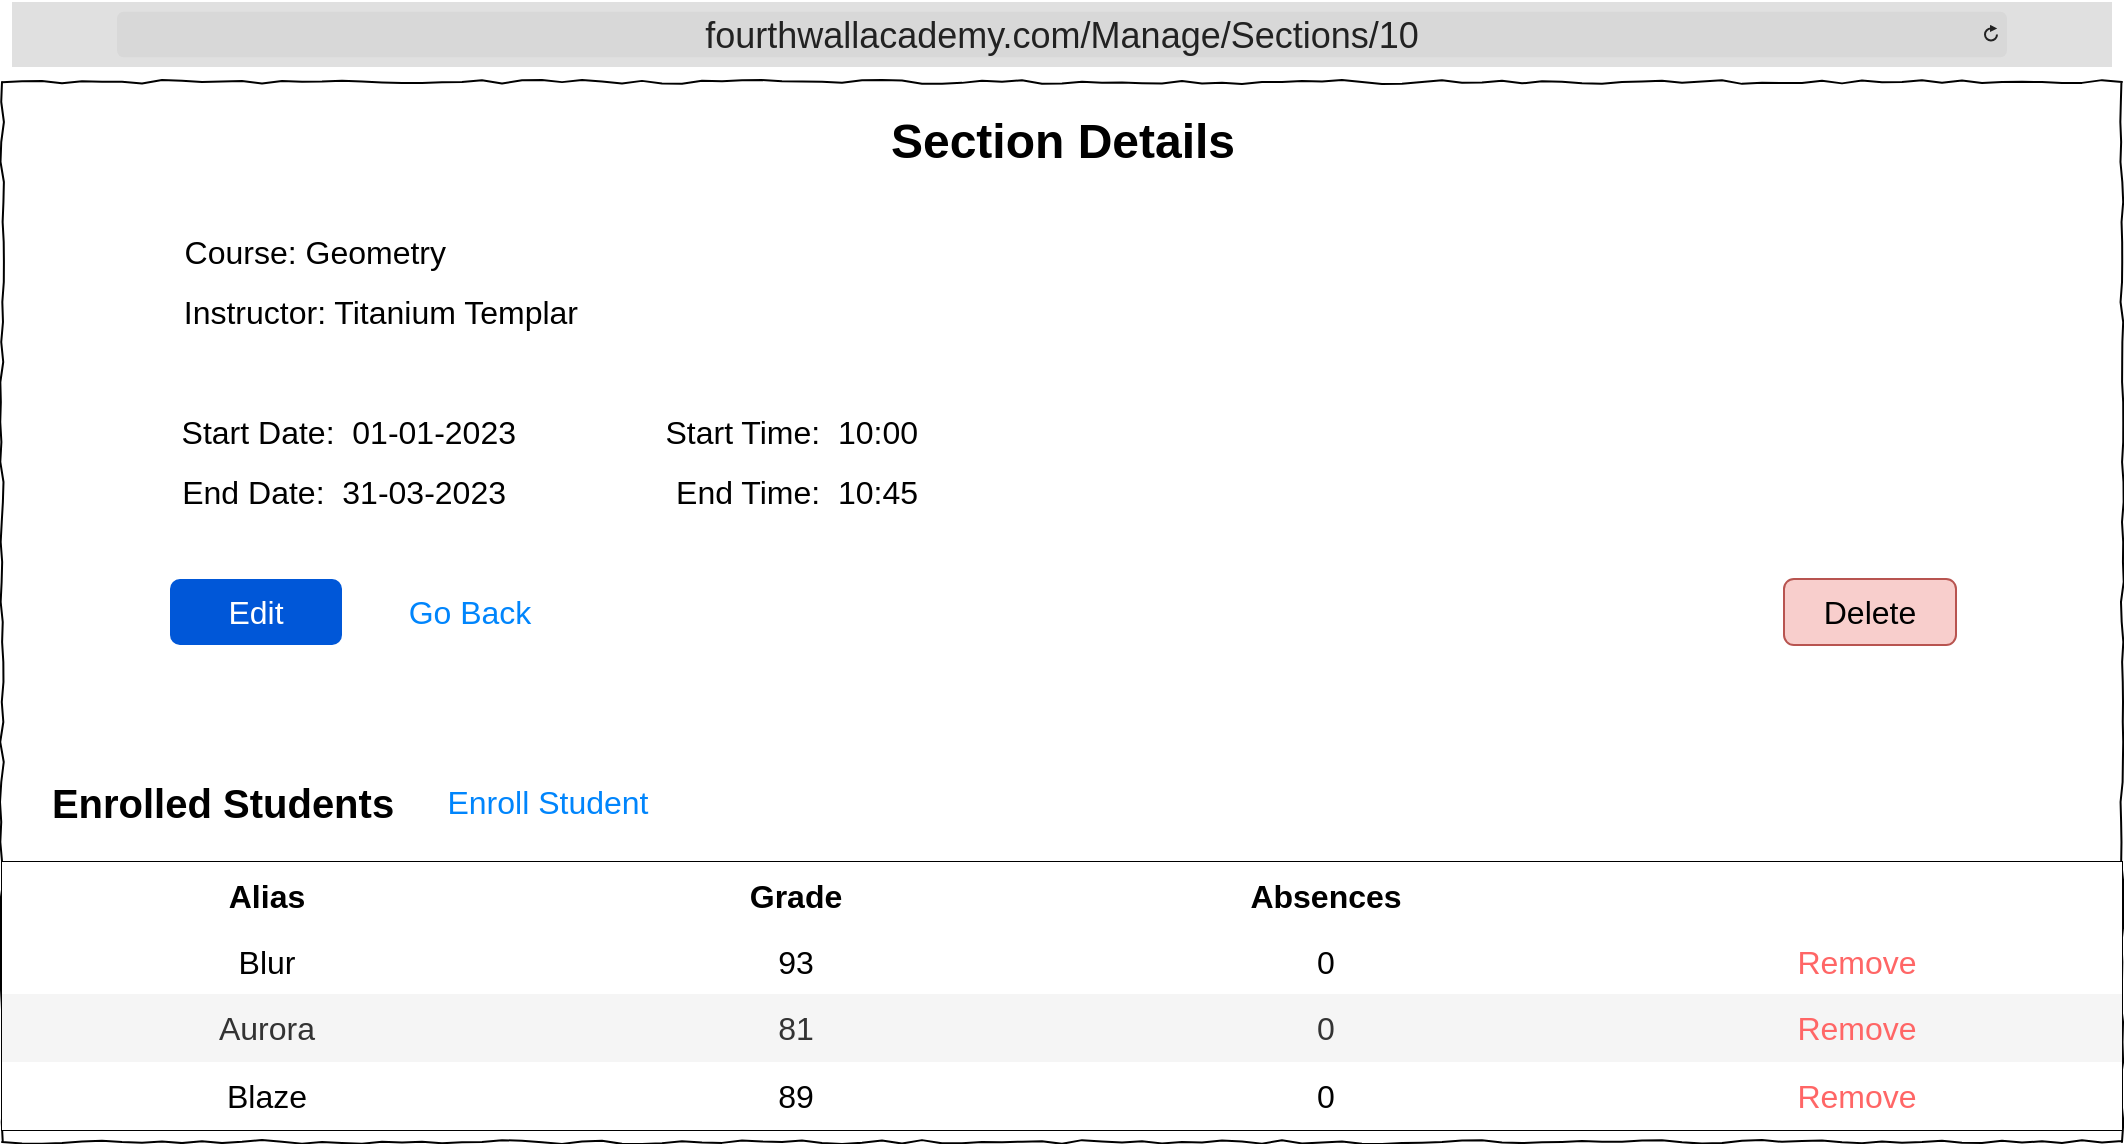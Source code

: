 <mxfile version="26.0.1" pages="2">
  <diagram name="Page-1" id="03018318-947c-dd8e-b7a3-06fadd420f32">
    <mxGraphModel dx="3354" dy="1258" grid="1" gridSize="10" guides="1" tooltips="1" connect="1" arrows="1" fold="1" page="1" pageScale="1" pageWidth="1100" pageHeight="850" background="none" math="0" shadow="0">
      <root>
        <mxCell id="0" />
        <mxCell id="1" parent="0" />
        <mxCell id="677b7b8949515195-1" value="" style="whiteSpace=wrap;html=1;rounded=0;shadow=0;labelBackgroundColor=none;strokeColor=#000000;strokeWidth=1;fillColor=none;fontFamily=Verdana;fontSize=12;fontColor=#000000;align=center;comic=1;" parent="1" vertex="1">
          <mxGeometry x="20" y="50" width="1060" height="530" as="geometry" />
        </mxCell>
        <mxCell id="gBdz1FRmPUKY2ZFgMoxz-1" value="&lt;font style=&quot;font-size: 18px;&quot;&gt;fourthwallacademy.com/Manage/Sections/10&lt;/font&gt;" style="html=1;strokeWidth=1;shadow=0;dashed=0;shape=mxgraph.ios7ui.url;fillColor=#e0e0e0;strokeColor=#c0c0c0;buttonText=;strokeColor2=#222222;fontColor=#222222;fontSize=8;spacingTop=2;align=center;whiteSpace=wrap;" parent="1" vertex="1">
          <mxGeometry x="25" y="10" width="1050" height="32.5" as="geometry" />
        </mxCell>
        <mxCell id="CBU3p2uWpCq7XRt16fgI-3" value="&lt;font style=&quot;font-size: 16px;&quot;&gt;Course: Geometry&lt;/font&gt;" style="text;html=1;align=right;verticalAlign=middle;whiteSpace=wrap;rounded=0;" parent="1" vertex="1">
          <mxGeometry x="94" y="120" width="150" height="30" as="geometry" />
        </mxCell>
        <mxCell id="CBU3p2uWpCq7XRt16fgI-11" value="&lt;font style=&quot;font-size: 16px;&quot;&gt;Edit&lt;/font&gt;" style="rounded=1;fillColor=#0057D8;strokeColor=none;html=1;whiteSpace=wrap;fontColor=#ffffff;align=center;verticalAlign=middle;fontStyle=0;fontSize=12;sketch=0;" parent="1" vertex="1">
          <mxGeometry x="104" y="298.5" width="86" height="33" as="geometry" />
        </mxCell>
        <mxCell id="CBU3p2uWpCq7XRt16fgI-12" value="Go Back" style="html=1;shadow=0;dashed=0;shape=mxgraph.bootstrap.rrect;rSize=5;strokeColor=none;strokeWidth=1;fillColor=none;fontColor=#0085FC;whiteSpace=wrap;align=center;verticalAlign=middle;spacingLeft=0;fontStyle=0;fontSize=16;spacing=5;" parent="1" vertex="1">
          <mxGeometry x="204" y="295" width="100" height="40" as="geometry" />
        </mxCell>
        <mxCell id="CBU3p2uWpCq7XRt16fgI-16" value="Section Details" style="text;strokeColor=none;fillColor=none;html=1;fontSize=24;fontStyle=1;verticalAlign=middle;align=center;" parent="1" vertex="1">
          <mxGeometry x="445" y="60" width="210" height="40" as="geometry" />
        </mxCell>
        <mxCell id="CBU3p2uWpCq7XRt16fgI-17" value="&lt;font style=&quot;font-size: 16px;&quot;&gt;Delete&lt;/font&gt;" style="rounded=1;fillColor=#f8cecc;strokeColor=#b85450;html=1;whiteSpace=wrap;align=center;verticalAlign=middle;fontStyle=0;fontSize=12;sketch=0;" parent="1" vertex="1">
          <mxGeometry x="911" y="298.5" width="86" height="33" as="geometry" />
        </mxCell>
        <mxCell id="8BGb5dk_agc61EFe4xYI-1" value="&lt;font style=&quot;font-size: 16px;&quot;&gt;Instructor: Titanium Templar&lt;/font&gt;" style="text;html=1;align=right;verticalAlign=middle;whiteSpace=wrap;rounded=0;" parent="1" vertex="1">
          <mxGeometry x="90" y="150" width="220" height="30" as="geometry" />
        </mxCell>
        <mxCell id="8BGb5dk_agc61EFe4xYI-2" value="&lt;font style=&quot;font-size: 16px;&quot;&gt;Start Date:&amp;nbsp; 01-01-2023&lt;/font&gt;" style="text;html=1;align=right;verticalAlign=middle;whiteSpace=wrap;rounded=0;" parent="1" vertex="1">
          <mxGeometry x="99" y="210" width="180" height="30" as="geometry" />
        </mxCell>
        <mxCell id="8BGb5dk_agc61EFe4xYI-3" value="&lt;font style=&quot;font-size: 16px;&quot;&gt;End Date:&amp;nbsp; 31-03-2023&lt;/font&gt;" style="text;html=1;align=right;verticalAlign=middle;whiteSpace=wrap;rounded=0;" parent="1" vertex="1">
          <mxGeometry x="94" y="240" width="180" height="30" as="geometry" />
        </mxCell>
        <mxCell id="8BGb5dk_agc61EFe4xYI-4" value="&lt;font style=&quot;font-size: 16px;&quot;&gt;Start Time:&amp;nbsp; 10:00&lt;/font&gt;" style="text;html=1;align=right;verticalAlign=middle;whiteSpace=wrap;rounded=0;" parent="1" vertex="1">
          <mxGeometry x="340" y="210" width="140" height="30" as="geometry" />
        </mxCell>
        <mxCell id="8BGb5dk_agc61EFe4xYI-5" value="&lt;font style=&quot;font-size: 16px;&quot;&gt;End Time:&amp;nbsp; 10:45&lt;/font&gt;" style="text;html=1;align=right;verticalAlign=middle;whiteSpace=wrap;rounded=0;" parent="1" vertex="1">
          <mxGeometry x="340" y="240" width="140" height="30" as="geometry" />
        </mxCell>
        <mxCell id="PrH8R2ojVTRyC5sa_m7O-1" value="" style="shape=table;startSize=0;container=1;collapsible=0;childLayout=tableLayout;strokeColor=default;fontSize=16;fontStyle=1" parent="1" vertex="1">
          <mxGeometry x="20" y="440" width="1060" height="134" as="geometry" />
        </mxCell>
        <mxCell id="PrH8R2ojVTRyC5sa_m7O-2" value="" style="shape=tableRow;horizontal=0;startSize=0;swimlaneHead=0;swimlaneBody=0;strokeColor=inherit;top=0;left=0;bottom=0;right=0;collapsible=0;dropTarget=0;fillColor=none;points=[[0,0.5],[1,0.5]];portConstraint=eastwest;fontSize=16;" parent="PrH8R2ojVTRyC5sa_m7O-1" vertex="1">
          <mxGeometry width="1060" height="34" as="geometry" />
        </mxCell>
        <mxCell id="PrH8R2ojVTRyC5sa_m7O-3" value="&lt;b&gt;Alias&lt;/b&gt;" style="shape=partialRectangle;html=1;whiteSpace=wrap;connectable=0;overflow=hidden;top=0;left=0;bottom=0;right=0;pointerEvents=1;fontSize=16;" parent="PrH8R2ojVTRyC5sa_m7O-2" vertex="1">
          <mxGeometry width="265" height="34" as="geometry">
            <mxRectangle width="265" height="34" as="alternateBounds" />
          </mxGeometry>
        </mxCell>
        <mxCell id="PrH8R2ojVTRyC5sa_m7O-4" value="&lt;b&gt;Grade&lt;/b&gt;" style="shape=partialRectangle;html=1;whiteSpace=wrap;connectable=0;overflow=hidden;top=0;left=0;bottom=0;right=0;pointerEvents=1;fontSize=16;" parent="PrH8R2ojVTRyC5sa_m7O-2" vertex="1">
          <mxGeometry x="265" width="264" height="34" as="geometry">
            <mxRectangle width="264" height="34" as="alternateBounds" />
          </mxGeometry>
        </mxCell>
        <mxCell id="PrH8R2ojVTRyC5sa_m7O-5" value="&lt;b&gt;Absences&lt;/b&gt;" style="shape=partialRectangle;html=1;whiteSpace=wrap;connectable=0;overflow=hidden;top=0;left=0;bottom=0;right=0;pointerEvents=1;fontSize=16;" parent="PrH8R2ojVTRyC5sa_m7O-2" vertex="1">
          <mxGeometry x="529" width="266" height="34" as="geometry">
            <mxRectangle width="266" height="34" as="alternateBounds" />
          </mxGeometry>
        </mxCell>
        <mxCell id="PrH8R2ojVTRyC5sa_m7O-14" style="shape=partialRectangle;html=1;whiteSpace=wrap;connectable=0;overflow=hidden;top=0;left=0;bottom=0;right=0;pointerEvents=1;fontSize=16;" parent="PrH8R2ojVTRyC5sa_m7O-2" vertex="1">
          <mxGeometry x="795" width="265" height="34" as="geometry">
            <mxRectangle width="265" height="34" as="alternateBounds" />
          </mxGeometry>
        </mxCell>
        <mxCell id="PrH8R2ojVTRyC5sa_m7O-6" value="" style="shape=tableRow;horizontal=0;startSize=0;swimlaneHead=0;swimlaneBody=0;strokeColor=inherit;top=0;left=0;bottom=0;right=0;collapsible=0;dropTarget=0;fillColor=none;points=[[0,0.5],[1,0.5]];portConstraint=eastwest;fontSize=16;" parent="PrH8R2ojVTRyC5sa_m7O-1" vertex="1">
          <mxGeometry y="34" width="1060" height="32" as="geometry" />
        </mxCell>
        <mxCell id="PrH8R2ojVTRyC5sa_m7O-7" value="Blur" style="shape=partialRectangle;html=1;whiteSpace=wrap;connectable=0;overflow=hidden;top=0;left=0;bottom=0;right=0;pointerEvents=1;fontSize=16;" parent="PrH8R2ojVTRyC5sa_m7O-6" vertex="1">
          <mxGeometry width="265" height="32" as="geometry">
            <mxRectangle width="265" height="32" as="alternateBounds" />
          </mxGeometry>
        </mxCell>
        <mxCell id="PrH8R2ojVTRyC5sa_m7O-8" value="93" style="shape=partialRectangle;html=1;whiteSpace=wrap;connectable=0;overflow=hidden;top=0;left=0;bottom=0;right=0;pointerEvents=1;fontSize=16;" parent="PrH8R2ojVTRyC5sa_m7O-6" vertex="1">
          <mxGeometry x="265" width="264" height="32" as="geometry">
            <mxRectangle width="264" height="32" as="alternateBounds" />
          </mxGeometry>
        </mxCell>
        <mxCell id="PrH8R2ojVTRyC5sa_m7O-9" value="0" style="shape=partialRectangle;html=1;whiteSpace=wrap;connectable=0;overflow=hidden;top=0;left=0;bottom=0;right=0;pointerEvents=1;fontSize=16;" parent="PrH8R2ojVTRyC5sa_m7O-6" vertex="1">
          <mxGeometry x="529" width="266" height="32" as="geometry">
            <mxRectangle width="266" height="32" as="alternateBounds" />
          </mxGeometry>
        </mxCell>
        <mxCell id="PrH8R2ojVTRyC5sa_m7O-15" value="&lt;font color=&quot;#ff6666&quot;&gt;Remove&lt;/font&gt;" style="shape=partialRectangle;html=1;whiteSpace=wrap;connectable=0;overflow=hidden;top=0;left=0;bottom=0;right=0;pointerEvents=1;fontSize=16;" parent="PrH8R2ojVTRyC5sa_m7O-6" vertex="1">
          <mxGeometry x="795" width="265" height="32" as="geometry">
            <mxRectangle width="265" height="32" as="alternateBounds" />
          </mxGeometry>
        </mxCell>
        <mxCell id="PrH8R2ojVTRyC5sa_m7O-10" value="" style="shape=tableRow;horizontal=0;startSize=0;swimlaneHead=0;swimlaneBody=0;strokeColor=inherit;top=0;left=0;bottom=0;right=0;collapsible=0;dropTarget=0;fillColor=none;points=[[0,0.5],[1,0.5]];portConstraint=eastwest;fontSize=16;" parent="PrH8R2ojVTRyC5sa_m7O-1" vertex="1">
          <mxGeometry y="66" width="1060" height="34" as="geometry" />
        </mxCell>
        <mxCell id="PrH8R2ojVTRyC5sa_m7O-11" value="Aurora" style="shape=partialRectangle;html=1;whiteSpace=wrap;connectable=0;overflow=hidden;top=0;left=0;bottom=0;right=0;pointerEvents=1;fontSize=16;fillColor=#f5f5f5;fontColor=#333333;strokeColor=#666666;" parent="PrH8R2ojVTRyC5sa_m7O-10" vertex="1">
          <mxGeometry width="265" height="34" as="geometry">
            <mxRectangle width="265" height="34" as="alternateBounds" />
          </mxGeometry>
        </mxCell>
        <mxCell id="PrH8R2ojVTRyC5sa_m7O-12" value="81" style="shape=partialRectangle;html=1;whiteSpace=wrap;connectable=0;overflow=hidden;top=0;left=0;bottom=0;right=0;pointerEvents=1;fontSize=16;fillColor=#f5f5f5;fontColor=#333333;strokeColor=#666666;" parent="PrH8R2ojVTRyC5sa_m7O-10" vertex="1">
          <mxGeometry x="265" width="264" height="34" as="geometry">
            <mxRectangle width="264" height="34" as="alternateBounds" />
          </mxGeometry>
        </mxCell>
        <mxCell id="PrH8R2ojVTRyC5sa_m7O-13" value="0" style="shape=partialRectangle;html=1;whiteSpace=wrap;connectable=0;overflow=hidden;top=0;left=0;bottom=0;right=0;pointerEvents=1;fontSize=16;fillColor=#f5f5f5;fontColor=#333333;strokeColor=#666666;" parent="PrH8R2ojVTRyC5sa_m7O-10" vertex="1">
          <mxGeometry x="529" width="266" height="34" as="geometry">
            <mxRectangle width="266" height="34" as="alternateBounds" />
          </mxGeometry>
        </mxCell>
        <mxCell id="PrH8R2ojVTRyC5sa_m7O-16" value="&lt;font color=&quot;#ff6666&quot;&gt;Remove&lt;/font&gt;" style="shape=partialRectangle;html=1;whiteSpace=wrap;connectable=0;overflow=hidden;top=0;left=0;bottom=0;right=0;pointerEvents=1;fontSize=16;fillColor=#f5f5f5;fontColor=#333333;strokeColor=#666666;" parent="PrH8R2ojVTRyC5sa_m7O-10" vertex="1">
          <mxGeometry x="795" width="265" height="34" as="geometry">
            <mxRectangle width="265" height="34" as="alternateBounds" />
          </mxGeometry>
        </mxCell>
        <mxCell id="PrH8R2ojVTRyC5sa_m7O-20" style="shape=tableRow;horizontal=0;startSize=0;swimlaneHead=0;swimlaneBody=0;strokeColor=inherit;top=0;left=0;bottom=0;right=0;collapsible=0;dropTarget=0;fillColor=none;points=[[0,0.5],[1,0.5]];portConstraint=eastwest;fontSize=16;" parent="PrH8R2ojVTRyC5sa_m7O-1" vertex="1">
          <mxGeometry y="100" width="1060" height="34" as="geometry" />
        </mxCell>
        <mxCell id="PrH8R2ojVTRyC5sa_m7O-21" value="Blaze" style="shape=partialRectangle;html=1;whiteSpace=wrap;connectable=0;overflow=hidden;top=0;left=0;bottom=0;right=0;pointerEvents=1;fontSize=16;" parent="PrH8R2ojVTRyC5sa_m7O-20" vertex="1">
          <mxGeometry width="265" height="34" as="geometry">
            <mxRectangle width="265" height="34" as="alternateBounds" />
          </mxGeometry>
        </mxCell>
        <mxCell id="PrH8R2ojVTRyC5sa_m7O-22" value="89" style="shape=partialRectangle;html=1;whiteSpace=wrap;connectable=0;overflow=hidden;top=0;left=0;bottom=0;right=0;pointerEvents=1;fontSize=16;" parent="PrH8R2ojVTRyC5sa_m7O-20" vertex="1">
          <mxGeometry x="265" width="264" height="34" as="geometry">
            <mxRectangle width="264" height="34" as="alternateBounds" />
          </mxGeometry>
        </mxCell>
        <mxCell id="PrH8R2ojVTRyC5sa_m7O-23" value="0" style="shape=partialRectangle;html=1;whiteSpace=wrap;connectable=0;overflow=hidden;top=0;left=0;bottom=0;right=0;pointerEvents=1;fontSize=16;" parent="PrH8R2ojVTRyC5sa_m7O-20" vertex="1">
          <mxGeometry x="529" width="266" height="34" as="geometry">
            <mxRectangle width="266" height="34" as="alternateBounds" />
          </mxGeometry>
        </mxCell>
        <mxCell id="PrH8R2ojVTRyC5sa_m7O-24" value="&lt;font color=&quot;#ff6666&quot;&gt;Remove&lt;/font&gt;" style="shape=partialRectangle;html=1;whiteSpace=wrap;connectable=0;overflow=hidden;top=0;left=0;bottom=0;right=0;pointerEvents=1;fontSize=16;" parent="PrH8R2ojVTRyC5sa_m7O-20" vertex="1">
          <mxGeometry x="795" width="265" height="34" as="geometry">
            <mxRectangle width="265" height="34" as="alternateBounds" />
          </mxGeometry>
        </mxCell>
        <mxCell id="PrH8R2ojVTRyC5sa_m7O-25" value="&lt;font style=&quot;font-size: 20px;&quot;&gt;Enrolled Students&lt;/font&gt;" style="text;strokeColor=none;fillColor=none;html=1;fontSize=24;fontStyle=1;verticalAlign=middle;align=center;" parent="1" vertex="1">
          <mxGeometry x="25" y="390" width="210" height="40" as="geometry" />
        </mxCell>
        <mxCell id="PrH8R2ojVTRyC5sa_m7O-26" value="Enroll Student" style="html=1;shadow=0;dashed=0;shape=mxgraph.bootstrap.rrect;rSize=5;strokeColor=none;strokeWidth=1;fillColor=none;fontColor=#0085FC;whiteSpace=wrap;align=center;verticalAlign=middle;spacingLeft=0;fontStyle=0;fontSize=16;spacing=5;" parent="1" vertex="1">
          <mxGeometry x="220" y="390" width="146" height="40" as="geometry" />
        </mxCell>
      </root>
    </mxGraphModel>
  </diagram>
  <diagram id="c-LDKFhOnjvrz9_vMBn8" name="Seite-2">
    <mxGraphModel dx="3354" dy="1258" grid="1" gridSize="10" guides="1" tooltips="1" connect="1" arrows="1" fold="1" page="1" pageScale="1" pageWidth="827" pageHeight="1169" math="0" shadow="0">
      <root>
        <mxCell id="0" />
        <mxCell id="1" parent="0" />
      </root>
    </mxGraphModel>
  </diagram>
</mxfile>
